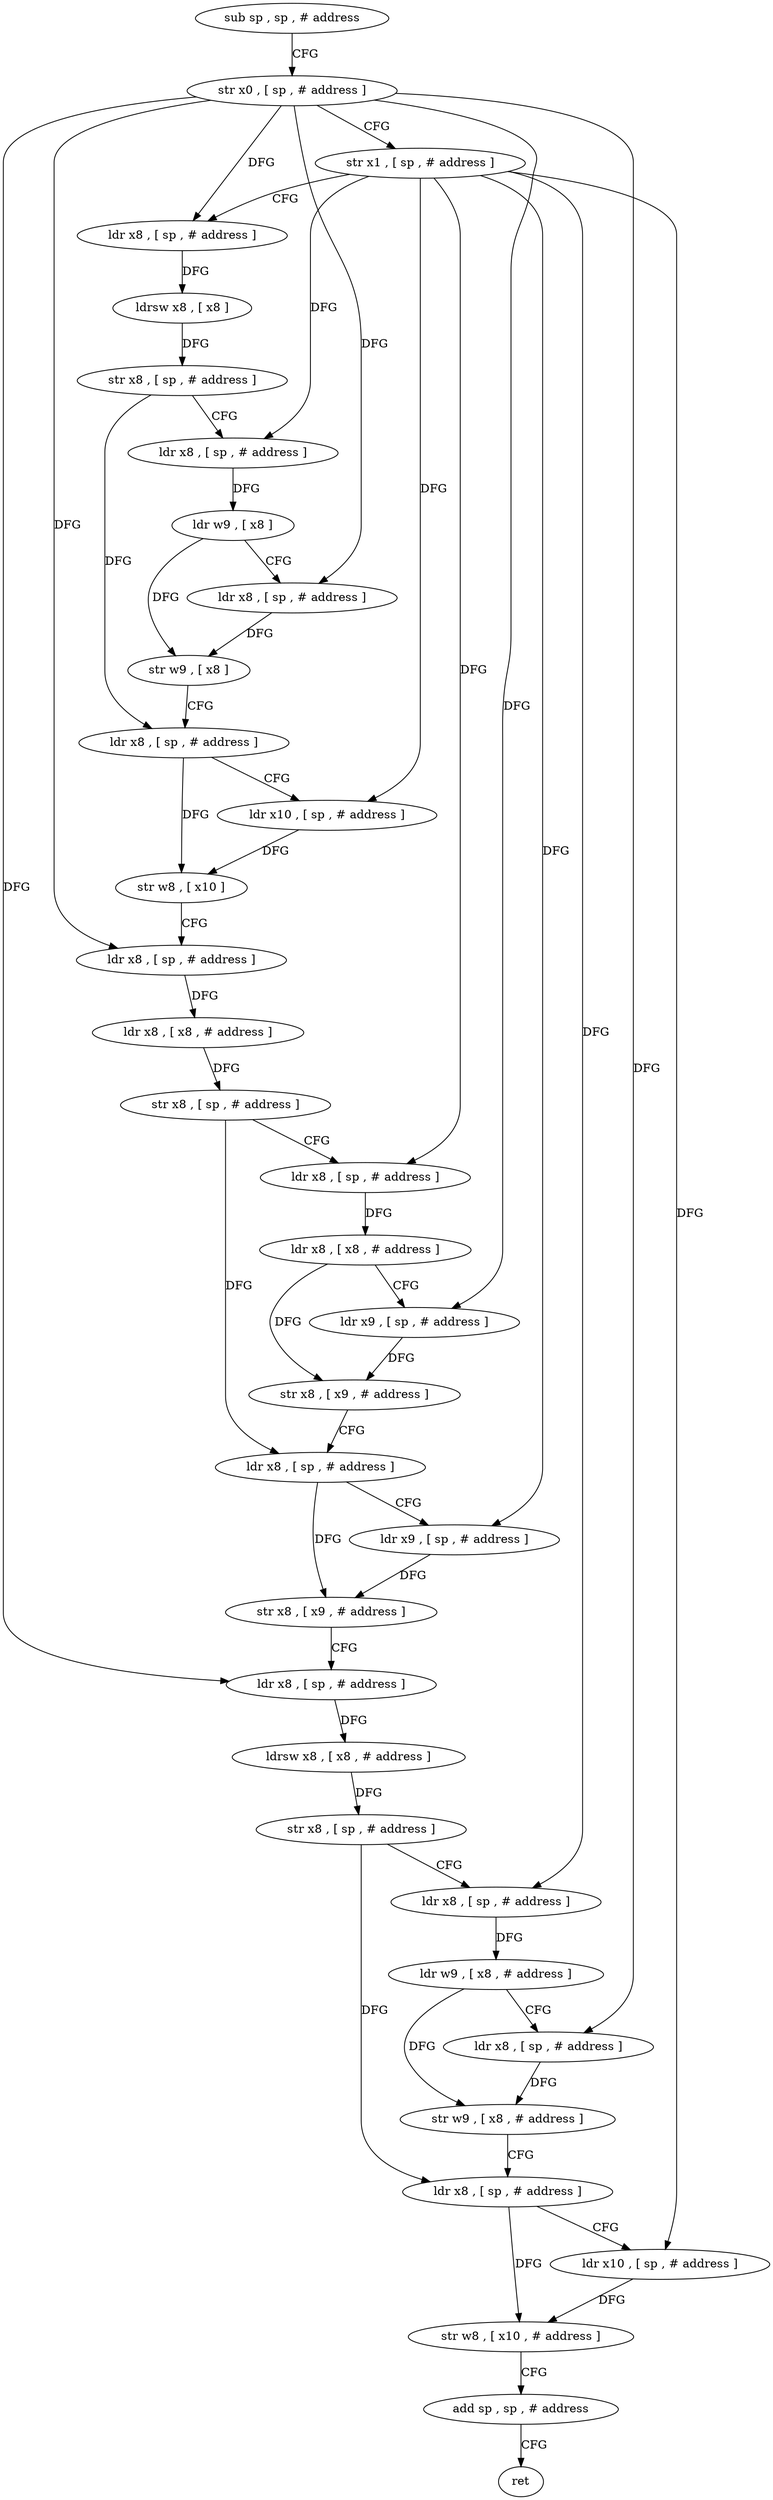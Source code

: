digraph "func" {
"4249820" [label = "sub sp , sp , # address" ]
"4249824" [label = "str x0 , [ sp , # address ]" ]
"4249828" [label = "str x1 , [ sp , # address ]" ]
"4249832" [label = "ldr x8 , [ sp , # address ]" ]
"4249836" [label = "ldrsw x8 , [ x8 ]" ]
"4249840" [label = "str x8 , [ sp , # address ]" ]
"4249844" [label = "ldr x8 , [ sp , # address ]" ]
"4249848" [label = "ldr w9 , [ x8 ]" ]
"4249852" [label = "ldr x8 , [ sp , # address ]" ]
"4249856" [label = "str w9 , [ x8 ]" ]
"4249860" [label = "ldr x8 , [ sp , # address ]" ]
"4249864" [label = "ldr x10 , [ sp , # address ]" ]
"4249868" [label = "str w8 , [ x10 ]" ]
"4249872" [label = "ldr x8 , [ sp , # address ]" ]
"4249876" [label = "ldr x8 , [ x8 , # address ]" ]
"4249880" [label = "str x8 , [ sp , # address ]" ]
"4249884" [label = "ldr x8 , [ sp , # address ]" ]
"4249888" [label = "ldr x8 , [ x8 , # address ]" ]
"4249892" [label = "ldr x9 , [ sp , # address ]" ]
"4249896" [label = "str x8 , [ x9 , # address ]" ]
"4249900" [label = "ldr x8 , [ sp , # address ]" ]
"4249904" [label = "ldr x9 , [ sp , # address ]" ]
"4249908" [label = "str x8 , [ x9 , # address ]" ]
"4249912" [label = "ldr x8 , [ sp , # address ]" ]
"4249916" [label = "ldrsw x8 , [ x8 , # address ]" ]
"4249920" [label = "str x8 , [ sp , # address ]" ]
"4249924" [label = "ldr x8 , [ sp , # address ]" ]
"4249928" [label = "ldr w9 , [ x8 , # address ]" ]
"4249932" [label = "ldr x8 , [ sp , # address ]" ]
"4249936" [label = "str w9 , [ x8 , # address ]" ]
"4249940" [label = "ldr x8 , [ sp , # address ]" ]
"4249944" [label = "ldr x10 , [ sp , # address ]" ]
"4249948" [label = "str w8 , [ x10 , # address ]" ]
"4249952" [label = "add sp , sp , # address" ]
"4249956" [label = "ret" ]
"4249820" -> "4249824" [ label = "CFG" ]
"4249824" -> "4249828" [ label = "CFG" ]
"4249824" -> "4249832" [ label = "DFG" ]
"4249824" -> "4249852" [ label = "DFG" ]
"4249824" -> "4249872" [ label = "DFG" ]
"4249824" -> "4249892" [ label = "DFG" ]
"4249824" -> "4249912" [ label = "DFG" ]
"4249824" -> "4249932" [ label = "DFG" ]
"4249828" -> "4249832" [ label = "CFG" ]
"4249828" -> "4249844" [ label = "DFG" ]
"4249828" -> "4249864" [ label = "DFG" ]
"4249828" -> "4249884" [ label = "DFG" ]
"4249828" -> "4249904" [ label = "DFG" ]
"4249828" -> "4249924" [ label = "DFG" ]
"4249828" -> "4249944" [ label = "DFG" ]
"4249832" -> "4249836" [ label = "DFG" ]
"4249836" -> "4249840" [ label = "DFG" ]
"4249840" -> "4249844" [ label = "CFG" ]
"4249840" -> "4249860" [ label = "DFG" ]
"4249844" -> "4249848" [ label = "DFG" ]
"4249848" -> "4249852" [ label = "CFG" ]
"4249848" -> "4249856" [ label = "DFG" ]
"4249852" -> "4249856" [ label = "DFG" ]
"4249856" -> "4249860" [ label = "CFG" ]
"4249860" -> "4249864" [ label = "CFG" ]
"4249860" -> "4249868" [ label = "DFG" ]
"4249864" -> "4249868" [ label = "DFG" ]
"4249868" -> "4249872" [ label = "CFG" ]
"4249872" -> "4249876" [ label = "DFG" ]
"4249876" -> "4249880" [ label = "DFG" ]
"4249880" -> "4249884" [ label = "CFG" ]
"4249880" -> "4249900" [ label = "DFG" ]
"4249884" -> "4249888" [ label = "DFG" ]
"4249888" -> "4249892" [ label = "CFG" ]
"4249888" -> "4249896" [ label = "DFG" ]
"4249892" -> "4249896" [ label = "DFG" ]
"4249896" -> "4249900" [ label = "CFG" ]
"4249900" -> "4249904" [ label = "CFG" ]
"4249900" -> "4249908" [ label = "DFG" ]
"4249904" -> "4249908" [ label = "DFG" ]
"4249908" -> "4249912" [ label = "CFG" ]
"4249912" -> "4249916" [ label = "DFG" ]
"4249916" -> "4249920" [ label = "DFG" ]
"4249920" -> "4249924" [ label = "CFG" ]
"4249920" -> "4249940" [ label = "DFG" ]
"4249924" -> "4249928" [ label = "DFG" ]
"4249928" -> "4249932" [ label = "CFG" ]
"4249928" -> "4249936" [ label = "DFG" ]
"4249932" -> "4249936" [ label = "DFG" ]
"4249936" -> "4249940" [ label = "CFG" ]
"4249940" -> "4249944" [ label = "CFG" ]
"4249940" -> "4249948" [ label = "DFG" ]
"4249944" -> "4249948" [ label = "DFG" ]
"4249948" -> "4249952" [ label = "CFG" ]
"4249952" -> "4249956" [ label = "CFG" ]
}

